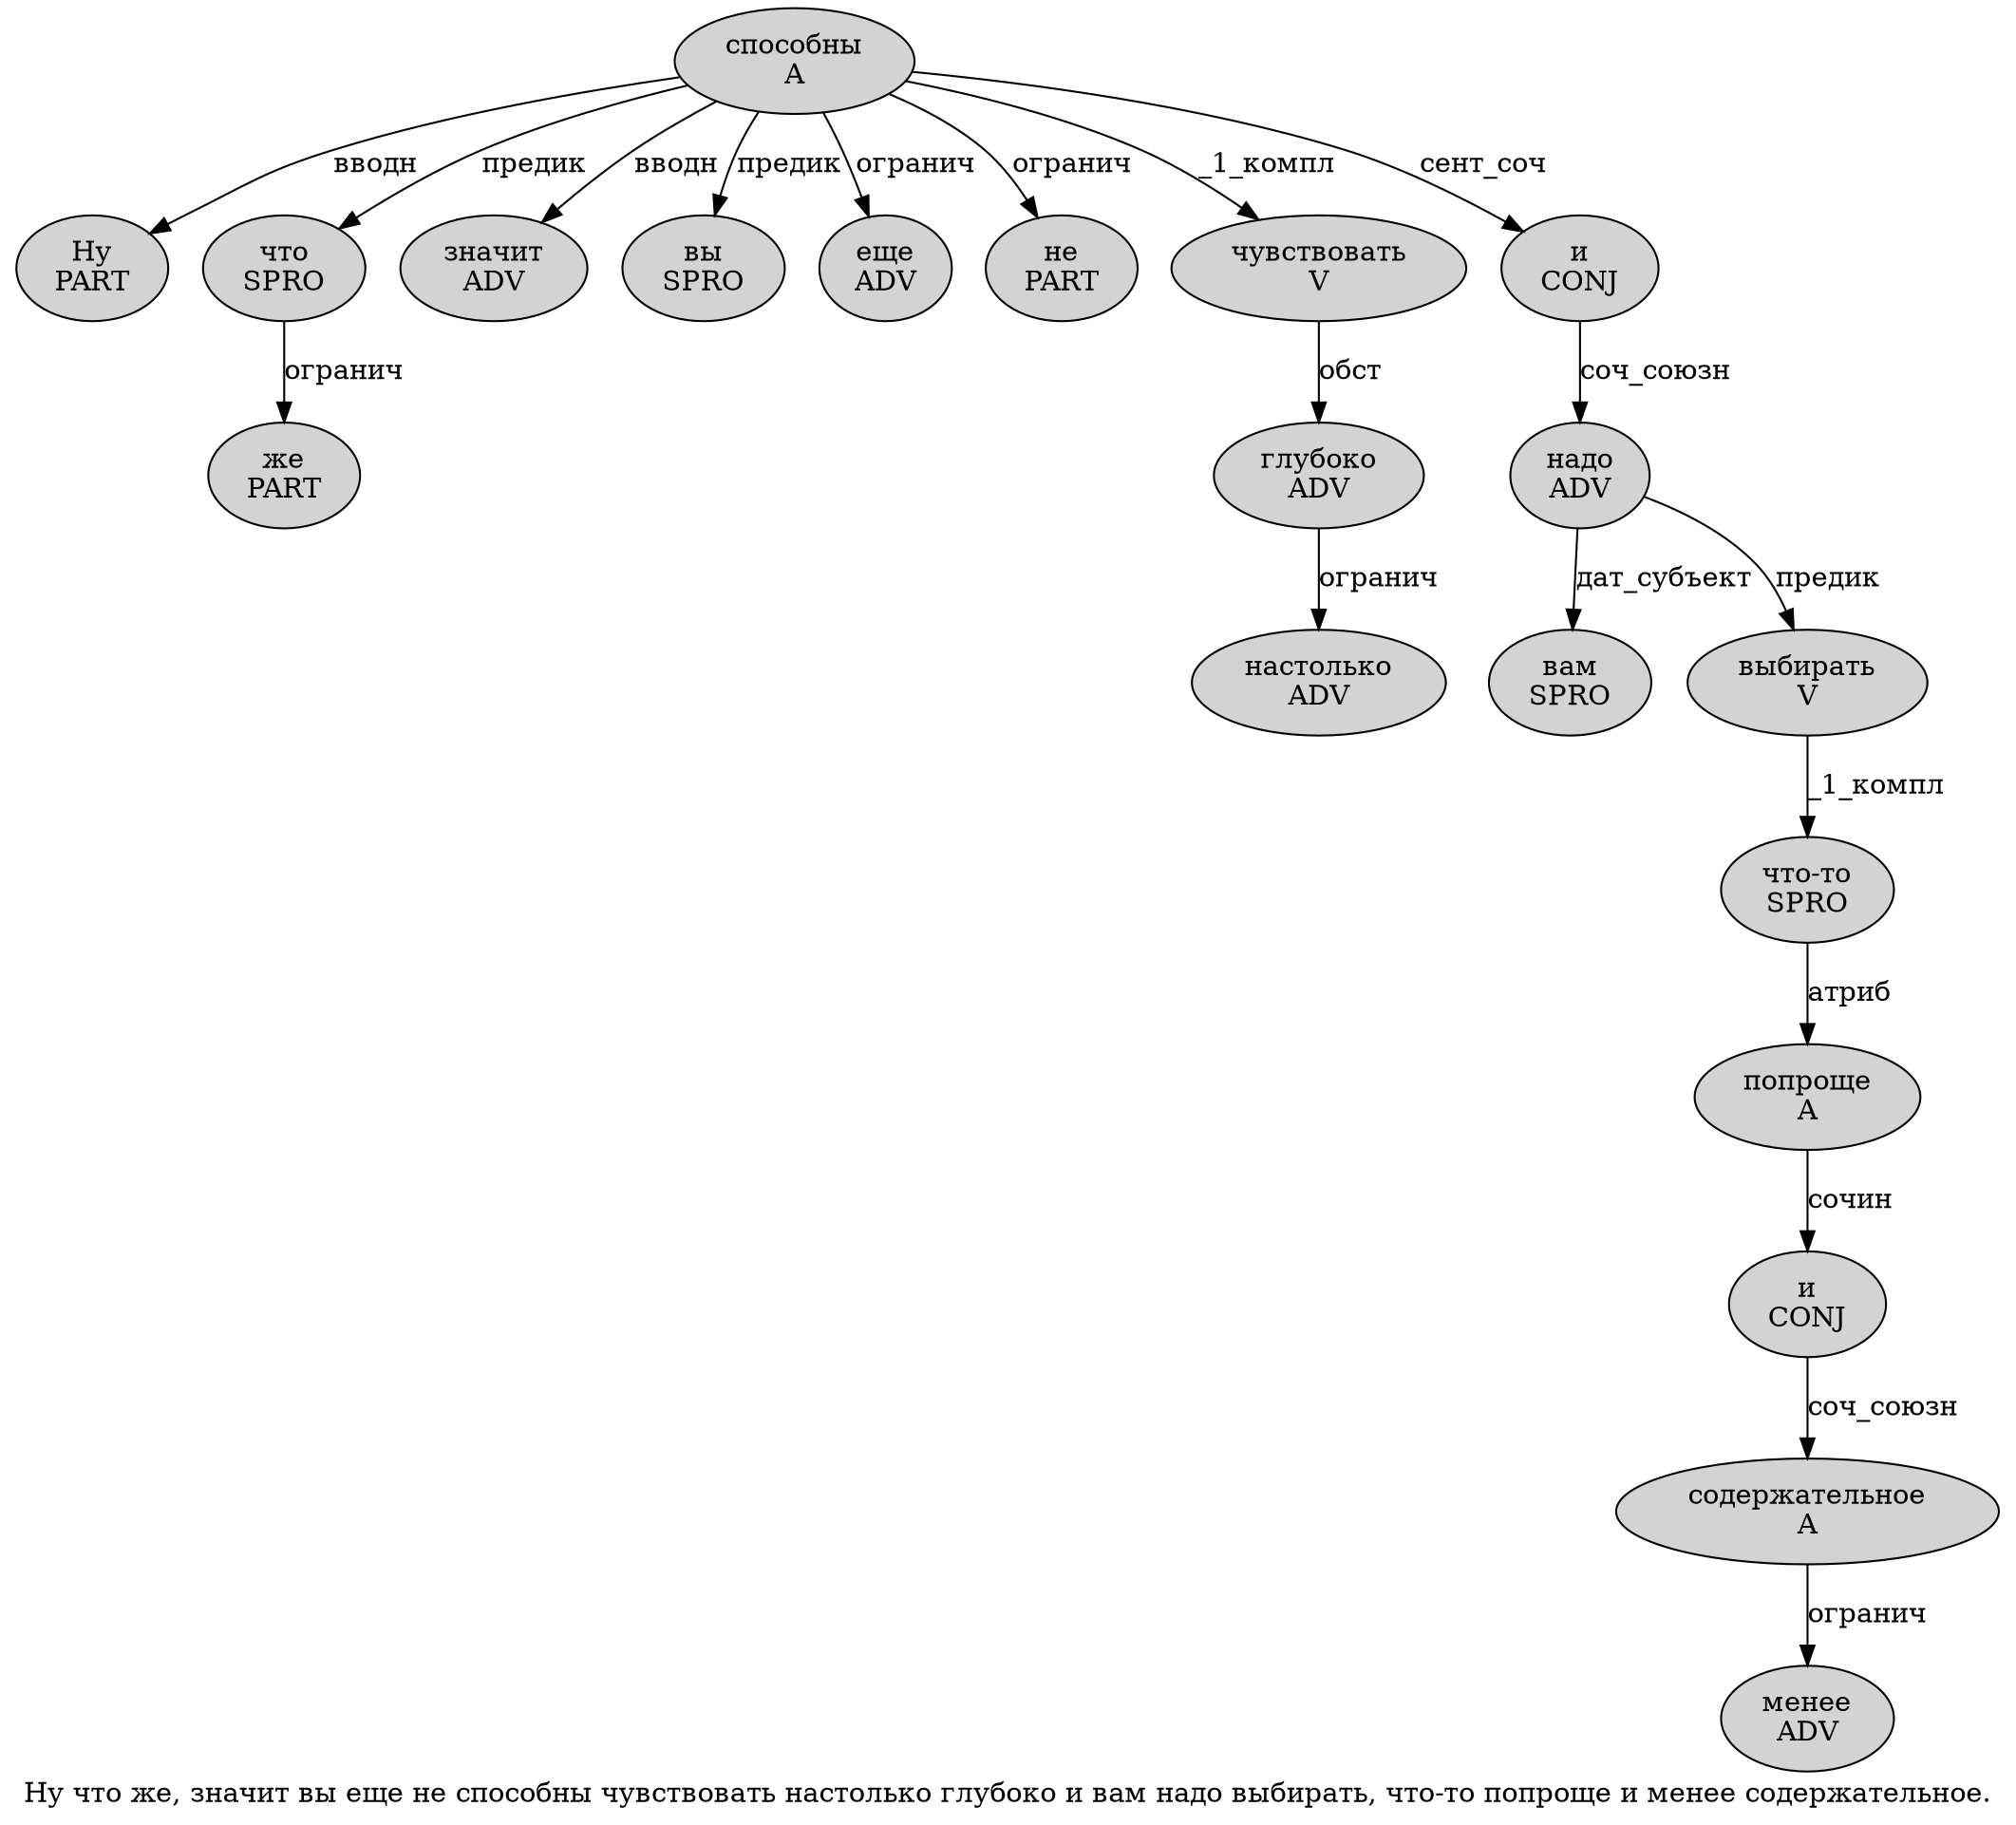 digraph SENTENCE_589 {
	graph [label="Ну что же, значит вы еще не способны чувствовать настолько глубоко и вам надо выбирать, что-то попроще и менее содержательное."]
	node [style=filled]
		0 [label="Ну
PART" color="" fillcolor=lightgray penwidth=1 shape=ellipse]
		1 [label="что
SPRO" color="" fillcolor=lightgray penwidth=1 shape=ellipse]
		2 [label="же
PART" color="" fillcolor=lightgray penwidth=1 shape=ellipse]
		4 [label="значит
ADV" color="" fillcolor=lightgray penwidth=1 shape=ellipse]
		5 [label="вы
SPRO" color="" fillcolor=lightgray penwidth=1 shape=ellipse]
		6 [label="еще
ADV" color="" fillcolor=lightgray penwidth=1 shape=ellipse]
		7 [label="не
PART" color="" fillcolor=lightgray penwidth=1 shape=ellipse]
		8 [label="способны
A" color="" fillcolor=lightgray penwidth=1 shape=ellipse]
		9 [label="чувствовать
V" color="" fillcolor=lightgray penwidth=1 shape=ellipse]
		10 [label="настолько
ADV" color="" fillcolor=lightgray penwidth=1 shape=ellipse]
		11 [label="глубоко
ADV" color="" fillcolor=lightgray penwidth=1 shape=ellipse]
		12 [label="и
CONJ" color="" fillcolor=lightgray penwidth=1 shape=ellipse]
		13 [label="вам
SPRO" color="" fillcolor=lightgray penwidth=1 shape=ellipse]
		14 [label="надо
ADV" color="" fillcolor=lightgray penwidth=1 shape=ellipse]
		15 [label="выбирать
V" color="" fillcolor=lightgray penwidth=1 shape=ellipse]
		17 [label="что-то
SPRO" color="" fillcolor=lightgray penwidth=1 shape=ellipse]
		18 [label="попроще
A" color="" fillcolor=lightgray penwidth=1 shape=ellipse]
		19 [label="и
CONJ" color="" fillcolor=lightgray penwidth=1 shape=ellipse]
		20 [label="менее
ADV" color="" fillcolor=lightgray penwidth=1 shape=ellipse]
		21 [label="содержательное
A" color="" fillcolor=lightgray penwidth=1 shape=ellipse]
			9 -> 11 [label="обст"]
			1 -> 2 [label="огранич"]
			12 -> 14 [label="соч_союзн"]
			21 -> 20 [label="огранич"]
			18 -> 19 [label="сочин"]
			19 -> 21 [label="соч_союзн"]
			14 -> 13 [label="дат_субъект"]
			14 -> 15 [label="предик"]
			8 -> 0 [label="вводн"]
			8 -> 1 [label="предик"]
			8 -> 4 [label="вводн"]
			8 -> 5 [label="предик"]
			8 -> 6 [label="огранич"]
			8 -> 7 [label="огранич"]
			8 -> 9 [label="_1_компл"]
			8 -> 12 [label="сент_соч"]
			11 -> 10 [label="огранич"]
			17 -> 18 [label="атриб"]
			15 -> 17 [label="_1_компл"]
}
